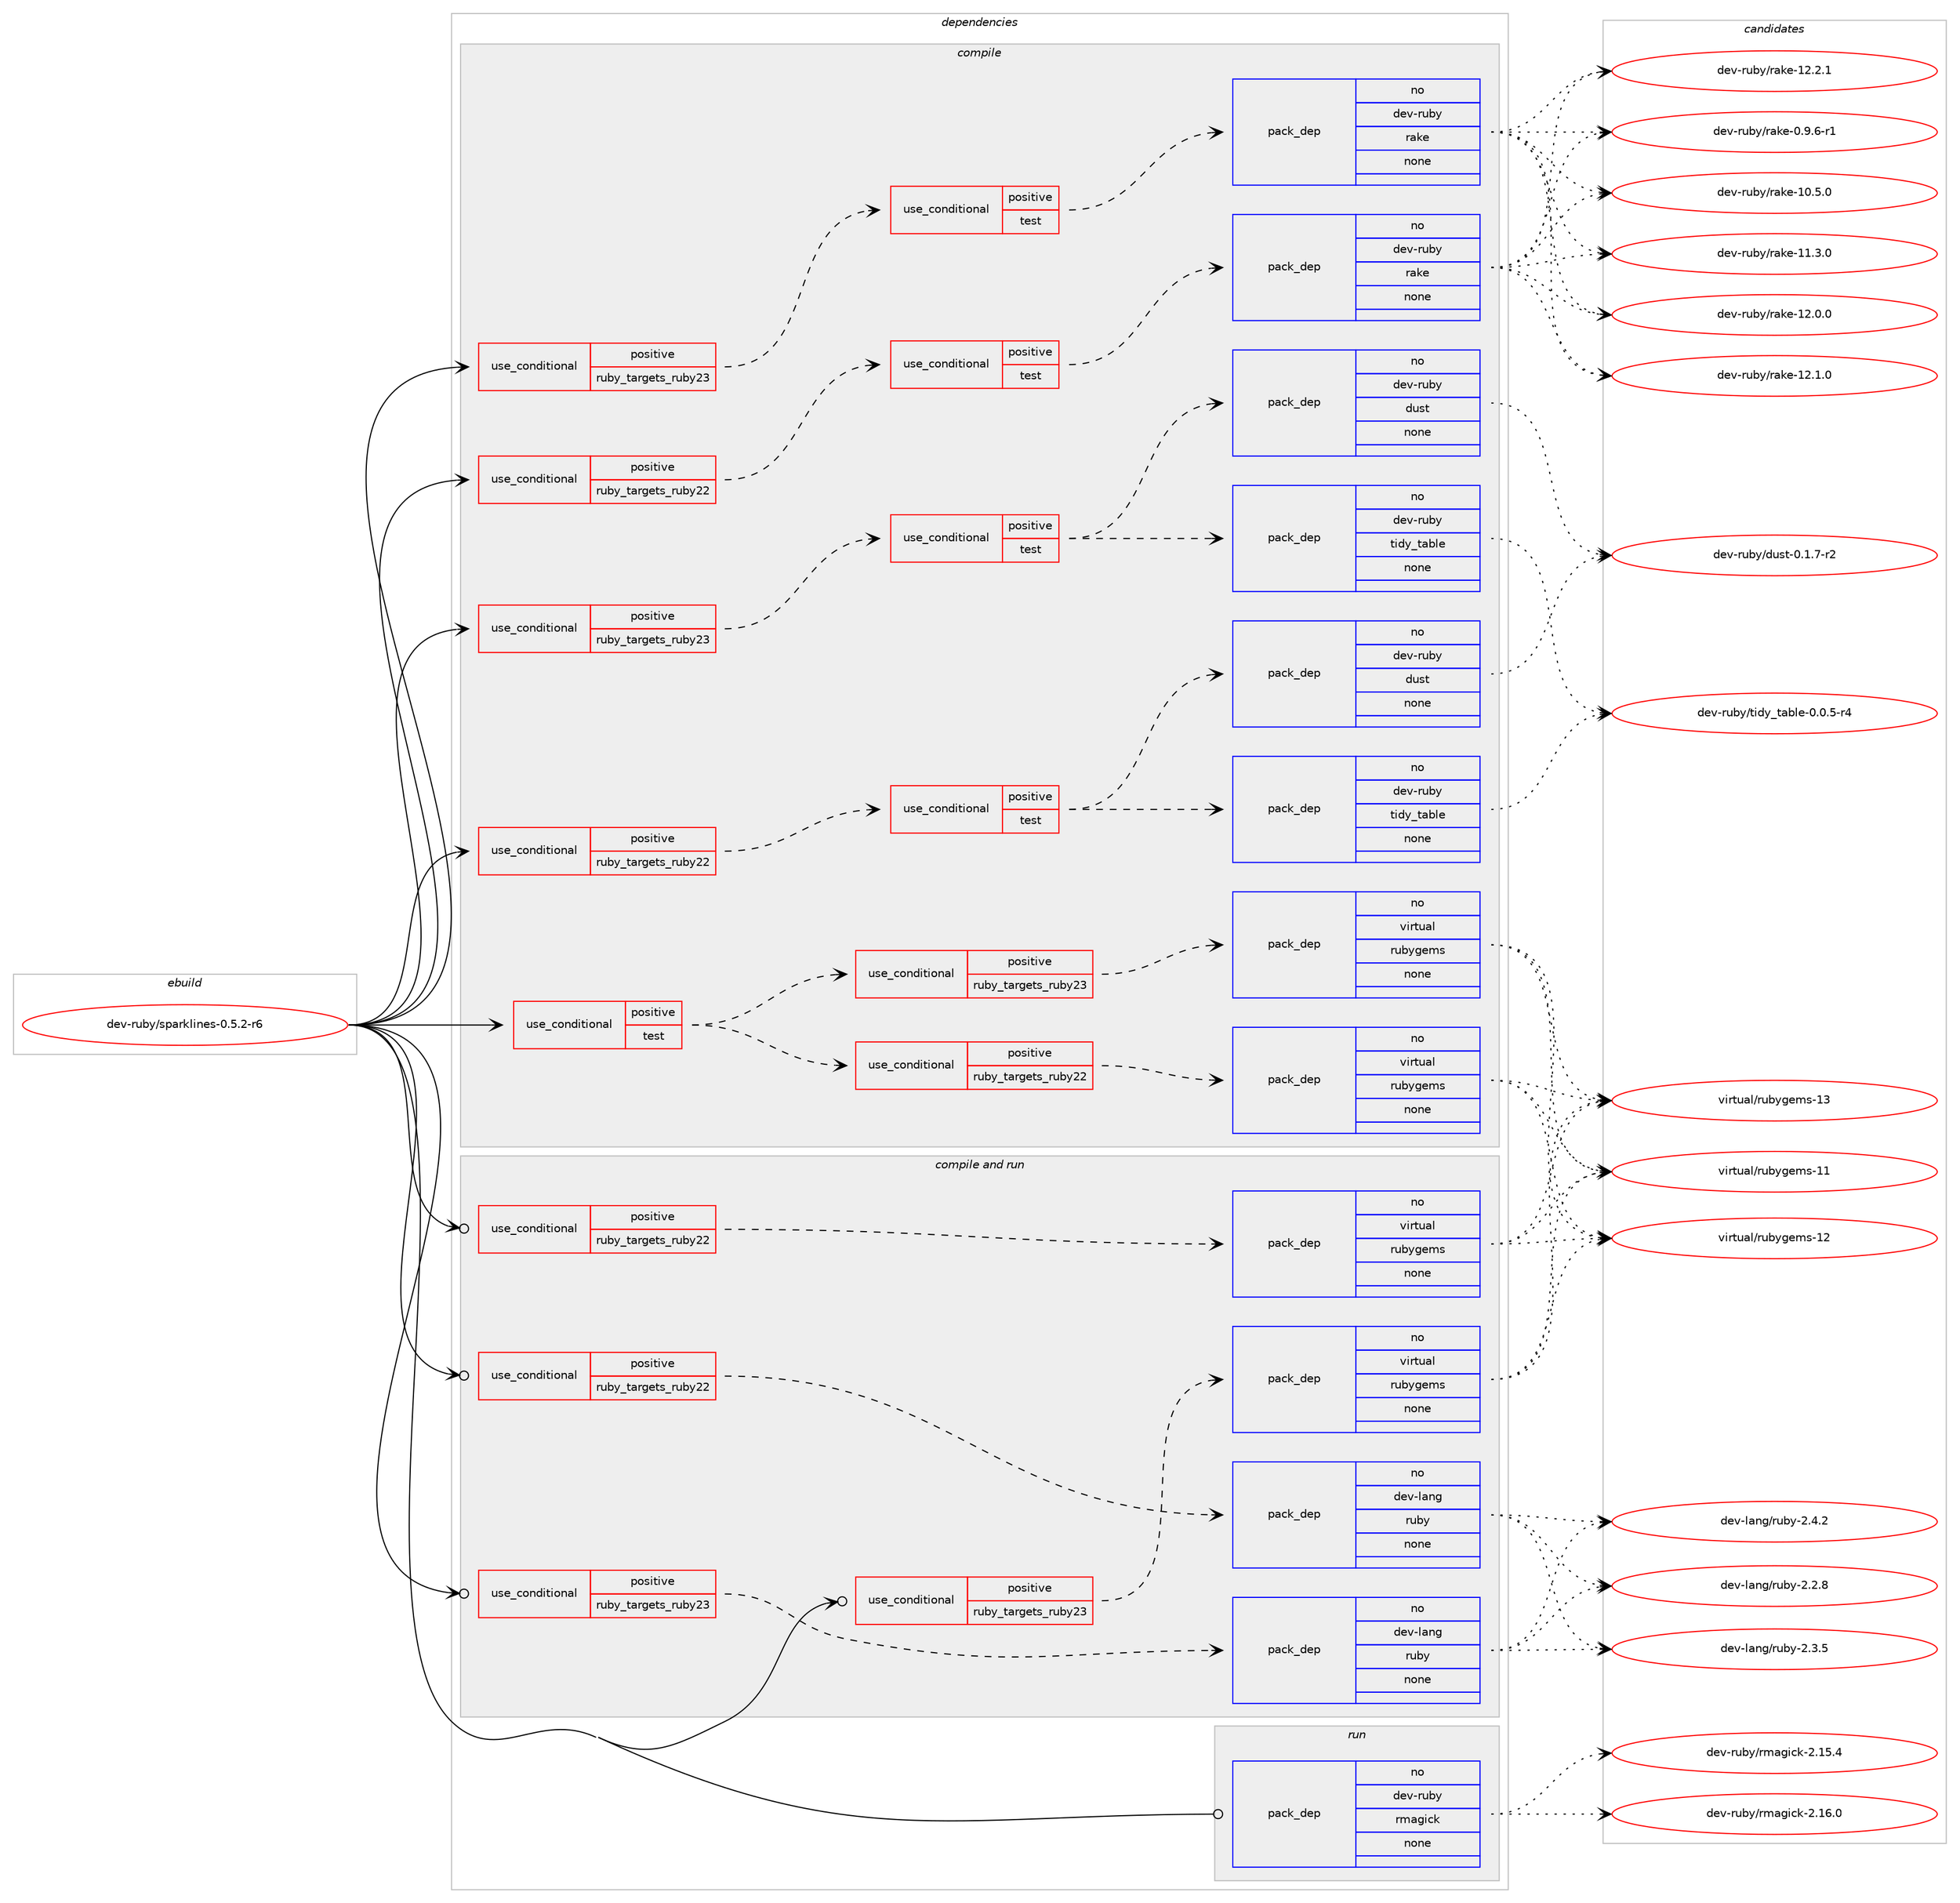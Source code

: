 digraph prolog {

# *************
# Graph options
# *************

newrank=true;
concentrate=true;
compound=true;
graph [rankdir=LR,fontname=Helvetica,fontsize=10,ranksep=1.5];#, ranksep=2.5, nodesep=0.2];
edge  [arrowhead=vee];
node  [fontname=Helvetica,fontsize=10];

# **********
# The ebuild
# **********

subgraph cluster_leftcol {
color=gray;
rank=same;
label=<<i>ebuild</i>>;
id [label="dev-ruby/sparklines-0.5.2-r6", color=red, width=4, href="../dev-ruby/sparklines-0.5.2-r6.svg"];
}

# ****************
# The dependencies
# ****************

subgraph cluster_midcol {
color=gray;
label=<<i>dependencies</i>>;
subgraph cluster_compile {
fillcolor="#eeeeee";
style=filled;
label=<<i>compile</i>>;
subgraph cond73749 {
dependency272278 [label=<<TABLE BORDER="0" CELLBORDER="1" CELLSPACING="0" CELLPADDING="4"><TR><TD ROWSPAN="3" CELLPADDING="10">use_conditional</TD></TR><TR><TD>positive</TD></TR><TR><TD>ruby_targets_ruby22</TD></TR></TABLE>>, shape=none, color=red];
subgraph cond73750 {
dependency272279 [label=<<TABLE BORDER="0" CELLBORDER="1" CELLSPACING="0" CELLPADDING="4"><TR><TD ROWSPAN="3" CELLPADDING="10">use_conditional</TD></TR><TR><TD>positive</TD></TR><TR><TD>test</TD></TR></TABLE>>, shape=none, color=red];
subgraph pack194413 {
dependency272280 [label=<<TABLE BORDER="0" CELLBORDER="1" CELLSPACING="0" CELLPADDING="4" WIDTH="220"><TR><TD ROWSPAN="6" CELLPADDING="30">pack_dep</TD></TR><TR><TD WIDTH="110">no</TD></TR><TR><TD>dev-ruby</TD></TR><TR><TD>rake</TD></TR><TR><TD>none</TD></TR><TR><TD></TD></TR></TABLE>>, shape=none, color=blue];
}
dependency272279:e -> dependency272280:w [weight=20,style="dashed",arrowhead="vee"];
}
dependency272278:e -> dependency272279:w [weight=20,style="dashed",arrowhead="vee"];
}
id:e -> dependency272278:w [weight=20,style="solid",arrowhead="vee"];
subgraph cond73751 {
dependency272281 [label=<<TABLE BORDER="0" CELLBORDER="1" CELLSPACING="0" CELLPADDING="4"><TR><TD ROWSPAN="3" CELLPADDING="10">use_conditional</TD></TR><TR><TD>positive</TD></TR><TR><TD>ruby_targets_ruby22</TD></TR></TABLE>>, shape=none, color=red];
subgraph cond73752 {
dependency272282 [label=<<TABLE BORDER="0" CELLBORDER="1" CELLSPACING="0" CELLPADDING="4"><TR><TD ROWSPAN="3" CELLPADDING="10">use_conditional</TD></TR><TR><TD>positive</TD></TR><TR><TD>test</TD></TR></TABLE>>, shape=none, color=red];
subgraph pack194414 {
dependency272283 [label=<<TABLE BORDER="0" CELLBORDER="1" CELLSPACING="0" CELLPADDING="4" WIDTH="220"><TR><TD ROWSPAN="6" CELLPADDING="30">pack_dep</TD></TR><TR><TD WIDTH="110">no</TD></TR><TR><TD>dev-ruby</TD></TR><TR><TD>tidy_table</TD></TR><TR><TD>none</TD></TR><TR><TD></TD></TR></TABLE>>, shape=none, color=blue];
}
dependency272282:e -> dependency272283:w [weight=20,style="dashed",arrowhead="vee"];
subgraph pack194415 {
dependency272284 [label=<<TABLE BORDER="0" CELLBORDER="1" CELLSPACING="0" CELLPADDING="4" WIDTH="220"><TR><TD ROWSPAN="6" CELLPADDING="30">pack_dep</TD></TR><TR><TD WIDTH="110">no</TD></TR><TR><TD>dev-ruby</TD></TR><TR><TD>dust</TD></TR><TR><TD>none</TD></TR><TR><TD></TD></TR></TABLE>>, shape=none, color=blue];
}
dependency272282:e -> dependency272284:w [weight=20,style="dashed",arrowhead="vee"];
}
dependency272281:e -> dependency272282:w [weight=20,style="dashed",arrowhead="vee"];
}
id:e -> dependency272281:w [weight=20,style="solid",arrowhead="vee"];
subgraph cond73753 {
dependency272285 [label=<<TABLE BORDER="0" CELLBORDER="1" CELLSPACING="0" CELLPADDING="4"><TR><TD ROWSPAN="3" CELLPADDING="10">use_conditional</TD></TR><TR><TD>positive</TD></TR><TR><TD>ruby_targets_ruby23</TD></TR></TABLE>>, shape=none, color=red];
subgraph cond73754 {
dependency272286 [label=<<TABLE BORDER="0" CELLBORDER="1" CELLSPACING="0" CELLPADDING="4"><TR><TD ROWSPAN="3" CELLPADDING="10">use_conditional</TD></TR><TR><TD>positive</TD></TR><TR><TD>test</TD></TR></TABLE>>, shape=none, color=red];
subgraph pack194416 {
dependency272287 [label=<<TABLE BORDER="0" CELLBORDER="1" CELLSPACING="0" CELLPADDING="4" WIDTH="220"><TR><TD ROWSPAN="6" CELLPADDING="30">pack_dep</TD></TR><TR><TD WIDTH="110">no</TD></TR><TR><TD>dev-ruby</TD></TR><TR><TD>rake</TD></TR><TR><TD>none</TD></TR><TR><TD></TD></TR></TABLE>>, shape=none, color=blue];
}
dependency272286:e -> dependency272287:w [weight=20,style="dashed",arrowhead="vee"];
}
dependency272285:e -> dependency272286:w [weight=20,style="dashed",arrowhead="vee"];
}
id:e -> dependency272285:w [weight=20,style="solid",arrowhead="vee"];
subgraph cond73755 {
dependency272288 [label=<<TABLE BORDER="0" CELLBORDER="1" CELLSPACING="0" CELLPADDING="4"><TR><TD ROWSPAN="3" CELLPADDING="10">use_conditional</TD></TR><TR><TD>positive</TD></TR><TR><TD>ruby_targets_ruby23</TD></TR></TABLE>>, shape=none, color=red];
subgraph cond73756 {
dependency272289 [label=<<TABLE BORDER="0" CELLBORDER="1" CELLSPACING="0" CELLPADDING="4"><TR><TD ROWSPAN="3" CELLPADDING="10">use_conditional</TD></TR><TR><TD>positive</TD></TR><TR><TD>test</TD></TR></TABLE>>, shape=none, color=red];
subgraph pack194417 {
dependency272290 [label=<<TABLE BORDER="0" CELLBORDER="1" CELLSPACING="0" CELLPADDING="4" WIDTH="220"><TR><TD ROWSPAN="6" CELLPADDING="30">pack_dep</TD></TR><TR><TD WIDTH="110">no</TD></TR><TR><TD>dev-ruby</TD></TR><TR><TD>tidy_table</TD></TR><TR><TD>none</TD></TR><TR><TD></TD></TR></TABLE>>, shape=none, color=blue];
}
dependency272289:e -> dependency272290:w [weight=20,style="dashed",arrowhead="vee"];
subgraph pack194418 {
dependency272291 [label=<<TABLE BORDER="0" CELLBORDER="1" CELLSPACING="0" CELLPADDING="4" WIDTH="220"><TR><TD ROWSPAN="6" CELLPADDING="30">pack_dep</TD></TR><TR><TD WIDTH="110">no</TD></TR><TR><TD>dev-ruby</TD></TR><TR><TD>dust</TD></TR><TR><TD>none</TD></TR><TR><TD></TD></TR></TABLE>>, shape=none, color=blue];
}
dependency272289:e -> dependency272291:w [weight=20,style="dashed",arrowhead="vee"];
}
dependency272288:e -> dependency272289:w [weight=20,style="dashed",arrowhead="vee"];
}
id:e -> dependency272288:w [weight=20,style="solid",arrowhead="vee"];
subgraph cond73757 {
dependency272292 [label=<<TABLE BORDER="0" CELLBORDER="1" CELLSPACING="0" CELLPADDING="4"><TR><TD ROWSPAN="3" CELLPADDING="10">use_conditional</TD></TR><TR><TD>positive</TD></TR><TR><TD>test</TD></TR></TABLE>>, shape=none, color=red];
subgraph cond73758 {
dependency272293 [label=<<TABLE BORDER="0" CELLBORDER="1" CELLSPACING="0" CELLPADDING="4"><TR><TD ROWSPAN="3" CELLPADDING="10">use_conditional</TD></TR><TR><TD>positive</TD></TR><TR><TD>ruby_targets_ruby22</TD></TR></TABLE>>, shape=none, color=red];
subgraph pack194419 {
dependency272294 [label=<<TABLE BORDER="0" CELLBORDER="1" CELLSPACING="0" CELLPADDING="4" WIDTH="220"><TR><TD ROWSPAN="6" CELLPADDING="30">pack_dep</TD></TR><TR><TD WIDTH="110">no</TD></TR><TR><TD>virtual</TD></TR><TR><TD>rubygems</TD></TR><TR><TD>none</TD></TR><TR><TD></TD></TR></TABLE>>, shape=none, color=blue];
}
dependency272293:e -> dependency272294:w [weight=20,style="dashed",arrowhead="vee"];
}
dependency272292:e -> dependency272293:w [weight=20,style="dashed",arrowhead="vee"];
subgraph cond73759 {
dependency272295 [label=<<TABLE BORDER="0" CELLBORDER="1" CELLSPACING="0" CELLPADDING="4"><TR><TD ROWSPAN="3" CELLPADDING="10">use_conditional</TD></TR><TR><TD>positive</TD></TR><TR><TD>ruby_targets_ruby23</TD></TR></TABLE>>, shape=none, color=red];
subgraph pack194420 {
dependency272296 [label=<<TABLE BORDER="0" CELLBORDER="1" CELLSPACING="0" CELLPADDING="4" WIDTH="220"><TR><TD ROWSPAN="6" CELLPADDING="30">pack_dep</TD></TR><TR><TD WIDTH="110">no</TD></TR><TR><TD>virtual</TD></TR><TR><TD>rubygems</TD></TR><TR><TD>none</TD></TR><TR><TD></TD></TR></TABLE>>, shape=none, color=blue];
}
dependency272295:e -> dependency272296:w [weight=20,style="dashed",arrowhead="vee"];
}
dependency272292:e -> dependency272295:w [weight=20,style="dashed",arrowhead="vee"];
}
id:e -> dependency272292:w [weight=20,style="solid",arrowhead="vee"];
}
subgraph cluster_compileandrun {
fillcolor="#eeeeee";
style=filled;
label=<<i>compile and run</i>>;
subgraph cond73760 {
dependency272297 [label=<<TABLE BORDER="0" CELLBORDER="1" CELLSPACING="0" CELLPADDING="4"><TR><TD ROWSPAN="3" CELLPADDING="10">use_conditional</TD></TR><TR><TD>positive</TD></TR><TR><TD>ruby_targets_ruby22</TD></TR></TABLE>>, shape=none, color=red];
subgraph pack194421 {
dependency272298 [label=<<TABLE BORDER="0" CELLBORDER="1" CELLSPACING="0" CELLPADDING="4" WIDTH="220"><TR><TD ROWSPAN="6" CELLPADDING="30">pack_dep</TD></TR><TR><TD WIDTH="110">no</TD></TR><TR><TD>dev-lang</TD></TR><TR><TD>ruby</TD></TR><TR><TD>none</TD></TR><TR><TD></TD></TR></TABLE>>, shape=none, color=blue];
}
dependency272297:e -> dependency272298:w [weight=20,style="dashed",arrowhead="vee"];
}
id:e -> dependency272297:w [weight=20,style="solid",arrowhead="odotvee"];
subgraph cond73761 {
dependency272299 [label=<<TABLE BORDER="0" CELLBORDER="1" CELLSPACING="0" CELLPADDING="4"><TR><TD ROWSPAN="3" CELLPADDING="10">use_conditional</TD></TR><TR><TD>positive</TD></TR><TR><TD>ruby_targets_ruby22</TD></TR></TABLE>>, shape=none, color=red];
subgraph pack194422 {
dependency272300 [label=<<TABLE BORDER="0" CELLBORDER="1" CELLSPACING="0" CELLPADDING="4" WIDTH="220"><TR><TD ROWSPAN="6" CELLPADDING="30">pack_dep</TD></TR><TR><TD WIDTH="110">no</TD></TR><TR><TD>virtual</TD></TR><TR><TD>rubygems</TD></TR><TR><TD>none</TD></TR><TR><TD></TD></TR></TABLE>>, shape=none, color=blue];
}
dependency272299:e -> dependency272300:w [weight=20,style="dashed",arrowhead="vee"];
}
id:e -> dependency272299:w [weight=20,style="solid",arrowhead="odotvee"];
subgraph cond73762 {
dependency272301 [label=<<TABLE BORDER="0" CELLBORDER="1" CELLSPACING="0" CELLPADDING="4"><TR><TD ROWSPAN="3" CELLPADDING="10">use_conditional</TD></TR><TR><TD>positive</TD></TR><TR><TD>ruby_targets_ruby23</TD></TR></TABLE>>, shape=none, color=red];
subgraph pack194423 {
dependency272302 [label=<<TABLE BORDER="0" CELLBORDER="1" CELLSPACING="0" CELLPADDING="4" WIDTH="220"><TR><TD ROWSPAN="6" CELLPADDING="30">pack_dep</TD></TR><TR><TD WIDTH="110">no</TD></TR><TR><TD>dev-lang</TD></TR><TR><TD>ruby</TD></TR><TR><TD>none</TD></TR><TR><TD></TD></TR></TABLE>>, shape=none, color=blue];
}
dependency272301:e -> dependency272302:w [weight=20,style="dashed",arrowhead="vee"];
}
id:e -> dependency272301:w [weight=20,style="solid",arrowhead="odotvee"];
subgraph cond73763 {
dependency272303 [label=<<TABLE BORDER="0" CELLBORDER="1" CELLSPACING="0" CELLPADDING="4"><TR><TD ROWSPAN="3" CELLPADDING="10">use_conditional</TD></TR><TR><TD>positive</TD></TR><TR><TD>ruby_targets_ruby23</TD></TR></TABLE>>, shape=none, color=red];
subgraph pack194424 {
dependency272304 [label=<<TABLE BORDER="0" CELLBORDER="1" CELLSPACING="0" CELLPADDING="4" WIDTH="220"><TR><TD ROWSPAN="6" CELLPADDING="30">pack_dep</TD></TR><TR><TD WIDTH="110">no</TD></TR><TR><TD>virtual</TD></TR><TR><TD>rubygems</TD></TR><TR><TD>none</TD></TR><TR><TD></TD></TR></TABLE>>, shape=none, color=blue];
}
dependency272303:e -> dependency272304:w [weight=20,style="dashed",arrowhead="vee"];
}
id:e -> dependency272303:w [weight=20,style="solid",arrowhead="odotvee"];
}
subgraph cluster_run {
fillcolor="#eeeeee";
style=filled;
label=<<i>run</i>>;
subgraph pack194425 {
dependency272305 [label=<<TABLE BORDER="0" CELLBORDER="1" CELLSPACING="0" CELLPADDING="4" WIDTH="220"><TR><TD ROWSPAN="6" CELLPADDING="30">pack_dep</TD></TR><TR><TD WIDTH="110">no</TD></TR><TR><TD>dev-ruby</TD></TR><TR><TD>rmagick</TD></TR><TR><TD>none</TD></TR><TR><TD></TD></TR></TABLE>>, shape=none, color=blue];
}
id:e -> dependency272305:w [weight=20,style="solid",arrowhead="odot"];
}
}

# **************
# The candidates
# **************

subgraph cluster_choices {
rank=same;
color=gray;
label=<<i>candidates</i>>;

subgraph choice194413 {
color=black;
nodesep=1;
choice100101118451141179812147114971071014548465746544511449 [label="dev-ruby/rake-0.9.6-r1", color=red, width=4,href="../dev-ruby/rake-0.9.6-r1.svg"];
choice1001011184511411798121471149710710145494846534648 [label="dev-ruby/rake-10.5.0", color=red, width=4,href="../dev-ruby/rake-10.5.0.svg"];
choice1001011184511411798121471149710710145494946514648 [label="dev-ruby/rake-11.3.0", color=red, width=4,href="../dev-ruby/rake-11.3.0.svg"];
choice1001011184511411798121471149710710145495046484648 [label="dev-ruby/rake-12.0.0", color=red, width=4,href="../dev-ruby/rake-12.0.0.svg"];
choice1001011184511411798121471149710710145495046494648 [label="dev-ruby/rake-12.1.0", color=red, width=4,href="../dev-ruby/rake-12.1.0.svg"];
choice1001011184511411798121471149710710145495046504649 [label="dev-ruby/rake-12.2.1", color=red, width=4,href="../dev-ruby/rake-12.2.1.svg"];
dependency272280:e -> choice100101118451141179812147114971071014548465746544511449:w [style=dotted,weight="100"];
dependency272280:e -> choice1001011184511411798121471149710710145494846534648:w [style=dotted,weight="100"];
dependency272280:e -> choice1001011184511411798121471149710710145494946514648:w [style=dotted,weight="100"];
dependency272280:e -> choice1001011184511411798121471149710710145495046484648:w [style=dotted,weight="100"];
dependency272280:e -> choice1001011184511411798121471149710710145495046494648:w [style=dotted,weight="100"];
dependency272280:e -> choice1001011184511411798121471149710710145495046504649:w [style=dotted,weight="100"];
}
subgraph choice194414 {
color=black;
nodesep=1;
choice1001011184511411798121471161051001219511697981081014548464846534511452 [label="dev-ruby/tidy_table-0.0.5-r4", color=red, width=4,href="../dev-ruby/tidy_table-0.0.5-r4.svg"];
dependency272283:e -> choice1001011184511411798121471161051001219511697981081014548464846534511452:w [style=dotted,weight="100"];
}
subgraph choice194415 {
color=black;
nodesep=1;
choice1001011184511411798121471001171151164548464946554511450 [label="dev-ruby/dust-0.1.7-r2", color=red, width=4,href="../dev-ruby/dust-0.1.7-r2.svg"];
dependency272284:e -> choice1001011184511411798121471001171151164548464946554511450:w [style=dotted,weight="100"];
}
subgraph choice194416 {
color=black;
nodesep=1;
choice100101118451141179812147114971071014548465746544511449 [label="dev-ruby/rake-0.9.6-r1", color=red, width=4,href="../dev-ruby/rake-0.9.6-r1.svg"];
choice1001011184511411798121471149710710145494846534648 [label="dev-ruby/rake-10.5.0", color=red, width=4,href="../dev-ruby/rake-10.5.0.svg"];
choice1001011184511411798121471149710710145494946514648 [label="dev-ruby/rake-11.3.0", color=red, width=4,href="../dev-ruby/rake-11.3.0.svg"];
choice1001011184511411798121471149710710145495046484648 [label="dev-ruby/rake-12.0.0", color=red, width=4,href="../dev-ruby/rake-12.0.0.svg"];
choice1001011184511411798121471149710710145495046494648 [label="dev-ruby/rake-12.1.0", color=red, width=4,href="../dev-ruby/rake-12.1.0.svg"];
choice1001011184511411798121471149710710145495046504649 [label="dev-ruby/rake-12.2.1", color=red, width=4,href="../dev-ruby/rake-12.2.1.svg"];
dependency272287:e -> choice100101118451141179812147114971071014548465746544511449:w [style=dotted,weight="100"];
dependency272287:e -> choice1001011184511411798121471149710710145494846534648:w [style=dotted,weight="100"];
dependency272287:e -> choice1001011184511411798121471149710710145494946514648:w [style=dotted,weight="100"];
dependency272287:e -> choice1001011184511411798121471149710710145495046484648:w [style=dotted,weight="100"];
dependency272287:e -> choice1001011184511411798121471149710710145495046494648:w [style=dotted,weight="100"];
dependency272287:e -> choice1001011184511411798121471149710710145495046504649:w [style=dotted,weight="100"];
}
subgraph choice194417 {
color=black;
nodesep=1;
choice1001011184511411798121471161051001219511697981081014548464846534511452 [label="dev-ruby/tidy_table-0.0.5-r4", color=red, width=4,href="../dev-ruby/tidy_table-0.0.5-r4.svg"];
dependency272290:e -> choice1001011184511411798121471161051001219511697981081014548464846534511452:w [style=dotted,weight="100"];
}
subgraph choice194418 {
color=black;
nodesep=1;
choice1001011184511411798121471001171151164548464946554511450 [label="dev-ruby/dust-0.1.7-r2", color=red, width=4,href="../dev-ruby/dust-0.1.7-r2.svg"];
dependency272291:e -> choice1001011184511411798121471001171151164548464946554511450:w [style=dotted,weight="100"];
}
subgraph choice194419 {
color=black;
nodesep=1;
choice118105114116117971084711411798121103101109115454949 [label="virtual/rubygems-11", color=red, width=4,href="../virtual/rubygems-11.svg"];
choice118105114116117971084711411798121103101109115454950 [label="virtual/rubygems-12", color=red, width=4,href="../virtual/rubygems-12.svg"];
choice118105114116117971084711411798121103101109115454951 [label="virtual/rubygems-13", color=red, width=4,href="../virtual/rubygems-13.svg"];
dependency272294:e -> choice118105114116117971084711411798121103101109115454949:w [style=dotted,weight="100"];
dependency272294:e -> choice118105114116117971084711411798121103101109115454950:w [style=dotted,weight="100"];
dependency272294:e -> choice118105114116117971084711411798121103101109115454951:w [style=dotted,weight="100"];
}
subgraph choice194420 {
color=black;
nodesep=1;
choice118105114116117971084711411798121103101109115454949 [label="virtual/rubygems-11", color=red, width=4,href="../virtual/rubygems-11.svg"];
choice118105114116117971084711411798121103101109115454950 [label="virtual/rubygems-12", color=red, width=4,href="../virtual/rubygems-12.svg"];
choice118105114116117971084711411798121103101109115454951 [label="virtual/rubygems-13", color=red, width=4,href="../virtual/rubygems-13.svg"];
dependency272296:e -> choice118105114116117971084711411798121103101109115454949:w [style=dotted,weight="100"];
dependency272296:e -> choice118105114116117971084711411798121103101109115454950:w [style=dotted,weight="100"];
dependency272296:e -> choice118105114116117971084711411798121103101109115454951:w [style=dotted,weight="100"];
}
subgraph choice194421 {
color=black;
nodesep=1;
choice10010111845108971101034711411798121455046504656 [label="dev-lang/ruby-2.2.8", color=red, width=4,href="../dev-lang/ruby-2.2.8.svg"];
choice10010111845108971101034711411798121455046514653 [label="dev-lang/ruby-2.3.5", color=red, width=4,href="../dev-lang/ruby-2.3.5.svg"];
choice10010111845108971101034711411798121455046524650 [label="dev-lang/ruby-2.4.2", color=red, width=4,href="../dev-lang/ruby-2.4.2.svg"];
dependency272298:e -> choice10010111845108971101034711411798121455046504656:w [style=dotted,weight="100"];
dependency272298:e -> choice10010111845108971101034711411798121455046514653:w [style=dotted,weight="100"];
dependency272298:e -> choice10010111845108971101034711411798121455046524650:w [style=dotted,weight="100"];
}
subgraph choice194422 {
color=black;
nodesep=1;
choice118105114116117971084711411798121103101109115454949 [label="virtual/rubygems-11", color=red, width=4,href="../virtual/rubygems-11.svg"];
choice118105114116117971084711411798121103101109115454950 [label="virtual/rubygems-12", color=red, width=4,href="../virtual/rubygems-12.svg"];
choice118105114116117971084711411798121103101109115454951 [label="virtual/rubygems-13", color=red, width=4,href="../virtual/rubygems-13.svg"];
dependency272300:e -> choice118105114116117971084711411798121103101109115454949:w [style=dotted,weight="100"];
dependency272300:e -> choice118105114116117971084711411798121103101109115454950:w [style=dotted,weight="100"];
dependency272300:e -> choice118105114116117971084711411798121103101109115454951:w [style=dotted,weight="100"];
}
subgraph choice194423 {
color=black;
nodesep=1;
choice10010111845108971101034711411798121455046504656 [label="dev-lang/ruby-2.2.8", color=red, width=4,href="../dev-lang/ruby-2.2.8.svg"];
choice10010111845108971101034711411798121455046514653 [label="dev-lang/ruby-2.3.5", color=red, width=4,href="../dev-lang/ruby-2.3.5.svg"];
choice10010111845108971101034711411798121455046524650 [label="dev-lang/ruby-2.4.2", color=red, width=4,href="../dev-lang/ruby-2.4.2.svg"];
dependency272302:e -> choice10010111845108971101034711411798121455046504656:w [style=dotted,weight="100"];
dependency272302:e -> choice10010111845108971101034711411798121455046514653:w [style=dotted,weight="100"];
dependency272302:e -> choice10010111845108971101034711411798121455046524650:w [style=dotted,weight="100"];
}
subgraph choice194424 {
color=black;
nodesep=1;
choice118105114116117971084711411798121103101109115454949 [label="virtual/rubygems-11", color=red, width=4,href="../virtual/rubygems-11.svg"];
choice118105114116117971084711411798121103101109115454950 [label="virtual/rubygems-12", color=red, width=4,href="../virtual/rubygems-12.svg"];
choice118105114116117971084711411798121103101109115454951 [label="virtual/rubygems-13", color=red, width=4,href="../virtual/rubygems-13.svg"];
dependency272304:e -> choice118105114116117971084711411798121103101109115454949:w [style=dotted,weight="100"];
dependency272304:e -> choice118105114116117971084711411798121103101109115454950:w [style=dotted,weight="100"];
dependency272304:e -> choice118105114116117971084711411798121103101109115454951:w [style=dotted,weight="100"];
}
subgraph choice194425 {
color=black;
nodesep=1;
choice100101118451141179812147114109971031059910745504649534652 [label="dev-ruby/rmagick-2.15.4", color=red, width=4,href="../dev-ruby/rmagick-2.15.4.svg"];
choice100101118451141179812147114109971031059910745504649544648 [label="dev-ruby/rmagick-2.16.0", color=red, width=4,href="../dev-ruby/rmagick-2.16.0.svg"];
dependency272305:e -> choice100101118451141179812147114109971031059910745504649534652:w [style=dotted,weight="100"];
dependency272305:e -> choice100101118451141179812147114109971031059910745504649544648:w [style=dotted,weight="100"];
}
}

}
